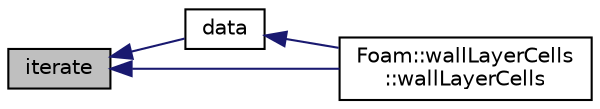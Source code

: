 digraph "iterate"
{
  bgcolor="transparent";
  edge [fontname="Helvetica",fontsize="10",labelfontname="Helvetica",labelfontsize="10"];
  node [fontname="Helvetica",fontsize="10",shape=record];
  rankdir="LR";
  Node1 [label="iterate",height=0.2,width=0.4,color="black", fillcolor="grey75", style="filled", fontcolor="black"];
  Node1 -> Node2 [dir="back",color="midnightblue",fontsize="10",style="solid",fontname="Helvetica"];
  Node2 [label="data",height=0.2,width=0.4,color="black",URL="$a01511.html#af78cdd5c550b4c11f0b8b82154d09496",tooltip="Additional data to be passed into container. "];
  Node2 -> Node3 [dir="back",color="midnightblue",fontsize="10",style="solid",fontname="Helvetica"];
  Node3 [label="Foam::wallLayerCells\l::wallLayerCells",height=0.2,width=0.4,color="black",URL="$a02937.html#ade9891a3939d398588a44195414192f7",tooltip="Construct from components. "];
  Node1 -> Node3 [dir="back",color="midnightblue",fontsize="10",style="solid",fontname="Helvetica"];
}
